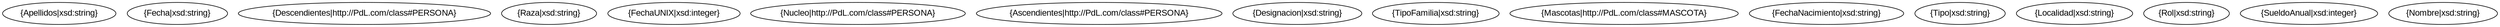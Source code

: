 graph ejemplo{
//Defecto
node [fontname="Arial"];
edge [fontname="Arial",fontsize=12];

//PROPERTIES
node[style="pepe", ]
edge[fontcolor="aerqw", ]
property_Apellidos [label="{Apellidos|xsd:string}"];
property_Fecha [label="{Fecha|xsd:string}"];
property_Descendientes [label="{Descendientes|http://PdL.com/class#PERSONA}"];
property_Raza [label="{Raza|xsd:string}"];
property_FechaUNIX [label="{FechaUNIX|xsd:integer}"];
property_Nucleo [label="{Nucleo|http://PdL.com/class#PERSONA}"];
property_Ascendientes [label="{Ascendientes|http://PdL.com/class#PERSONA}"];
property_Designacion [label="{Designacion|xsd:string}"];
property_TipoFamilia [label="{TipoFamilia|xsd:string}"];
property_Mascotas [label="{Mascotas|http://PdL.com/class#MASCOTA}"];
property_FechaNacimiento [label="{FechaNacimiento|xsd:string}"];
property_Tipo [label="{Tipo|xsd:string}"];
property_Localidad [label="{Localidad|xsd:string}"];
property_Rol [label="{Rol|xsd:string}"];
property_SueldoAnual [label="{SueldoAnual|xsd:integer}"];
property_Nombre [label="{Nombre|xsd:string}"];

//CLASES
edge[penwidth=8, ]
}

